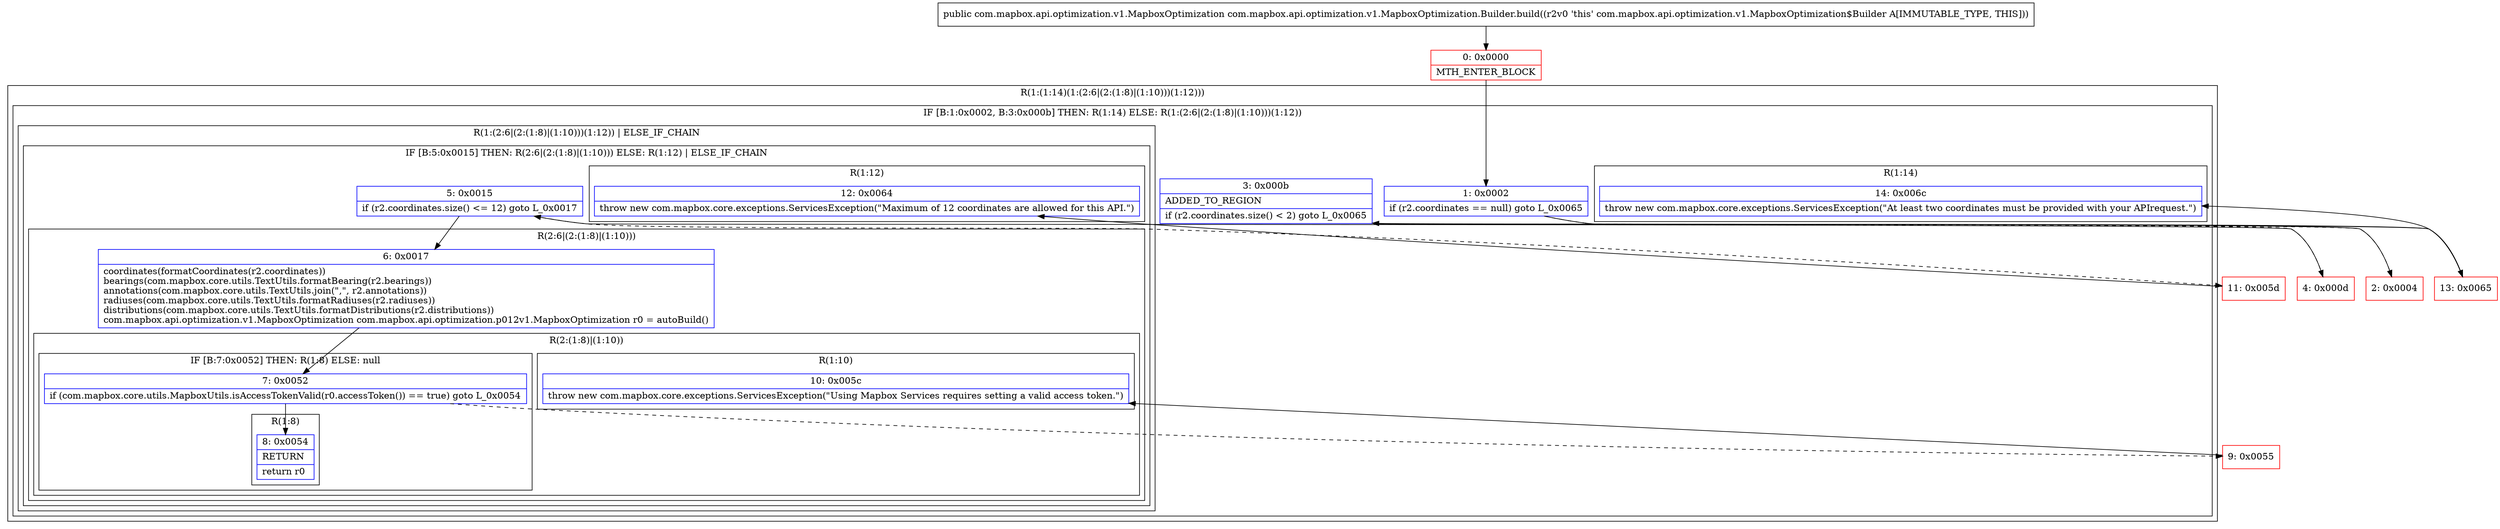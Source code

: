 digraph "CFG forcom.mapbox.api.optimization.v1.MapboxOptimization.Builder.build()Lcom\/mapbox\/api\/optimization\/v1\/MapboxOptimization;" {
subgraph cluster_Region_96384018 {
label = "R(1:(1:14)(1:(2:6|(2:(1:8)|(1:10)))(1:12)))";
node [shape=record,color=blue];
subgraph cluster_IfRegion_705446336 {
label = "IF [B:1:0x0002, B:3:0x000b] THEN: R(1:14) ELSE: R(1:(2:6|(2:(1:8)|(1:10)))(1:12))";
node [shape=record,color=blue];
Node_1 [shape=record,label="{1\:\ 0x0002|if (r2.coordinates == null) goto L_0x0065\l}"];
Node_3 [shape=record,label="{3\:\ 0x000b|ADDED_TO_REGION\l|if (r2.coordinates.size() \< 2) goto L_0x0065\l}"];
subgraph cluster_Region_1467746945 {
label = "R(1:14)";
node [shape=record,color=blue];
Node_14 [shape=record,label="{14\:\ 0x006c|throw new com.mapbox.core.exceptions.ServicesException(\"At least two coordinates must be provided with your APIrequest.\")\l}"];
}
subgraph cluster_Region_755694388 {
label = "R(1:(2:6|(2:(1:8)|(1:10)))(1:12)) | ELSE_IF_CHAIN\l";
node [shape=record,color=blue];
subgraph cluster_IfRegion_1566889123 {
label = "IF [B:5:0x0015] THEN: R(2:6|(2:(1:8)|(1:10))) ELSE: R(1:12) | ELSE_IF_CHAIN\l";
node [shape=record,color=blue];
Node_5 [shape=record,label="{5\:\ 0x0015|if (r2.coordinates.size() \<= 12) goto L_0x0017\l}"];
subgraph cluster_Region_779668431 {
label = "R(2:6|(2:(1:8)|(1:10)))";
node [shape=record,color=blue];
Node_6 [shape=record,label="{6\:\ 0x0017|coordinates(formatCoordinates(r2.coordinates))\lbearings(com.mapbox.core.utils.TextUtils.formatBearing(r2.bearings))\lannotations(com.mapbox.core.utils.TextUtils.join(\",\", r2.annotations))\lradiuses(com.mapbox.core.utils.TextUtils.formatRadiuses(r2.radiuses))\ldistributions(com.mapbox.core.utils.TextUtils.formatDistributions(r2.distributions))\lcom.mapbox.api.optimization.v1.MapboxOptimization com.mapbox.api.optimization.p012v1.MapboxOptimization r0 = autoBuild()\l}"];
subgraph cluster_Region_355372174 {
label = "R(2:(1:8)|(1:10))";
node [shape=record,color=blue];
subgraph cluster_IfRegion_1178575967 {
label = "IF [B:7:0x0052] THEN: R(1:8) ELSE: null";
node [shape=record,color=blue];
Node_7 [shape=record,label="{7\:\ 0x0052|if (com.mapbox.core.utils.MapboxUtils.isAccessTokenValid(r0.accessToken()) == true) goto L_0x0054\l}"];
subgraph cluster_Region_2045789642 {
label = "R(1:8)";
node [shape=record,color=blue];
Node_8 [shape=record,label="{8\:\ 0x0054|RETURN\l|return r0\l}"];
}
}
subgraph cluster_Region_573682856 {
label = "R(1:10)";
node [shape=record,color=blue];
Node_10 [shape=record,label="{10\:\ 0x005c|throw new com.mapbox.core.exceptions.ServicesException(\"Using Mapbox Services requires setting a valid access token.\")\l}"];
}
}
}
subgraph cluster_Region_1477978241 {
label = "R(1:12)";
node [shape=record,color=blue];
Node_12 [shape=record,label="{12\:\ 0x0064|throw new com.mapbox.core.exceptions.ServicesException(\"Maximum of 12 coordinates are allowed for this API.\")\l}"];
}
}
}
}
}
Node_0 [shape=record,color=red,label="{0\:\ 0x0000|MTH_ENTER_BLOCK\l}"];
Node_2 [shape=record,color=red,label="{2\:\ 0x0004}"];
Node_4 [shape=record,color=red,label="{4\:\ 0x000d}"];
Node_9 [shape=record,color=red,label="{9\:\ 0x0055}"];
Node_11 [shape=record,color=red,label="{11\:\ 0x005d}"];
Node_13 [shape=record,color=red,label="{13\:\ 0x0065}"];
MethodNode[shape=record,label="{public com.mapbox.api.optimization.v1.MapboxOptimization com.mapbox.api.optimization.v1.MapboxOptimization.Builder.build((r2v0 'this' com.mapbox.api.optimization.v1.MapboxOptimization$Builder A[IMMUTABLE_TYPE, THIS])) }"];
MethodNode -> Node_0;
Node_1 -> Node_2[style=dashed];
Node_1 -> Node_13;
Node_3 -> Node_4[style=dashed];
Node_3 -> Node_13;
Node_5 -> Node_6;
Node_5 -> Node_11[style=dashed];
Node_6 -> Node_7;
Node_7 -> Node_8;
Node_7 -> Node_9[style=dashed];
Node_0 -> Node_1;
Node_2 -> Node_3;
Node_4 -> Node_5;
Node_9 -> Node_10;
Node_11 -> Node_12;
Node_13 -> Node_14;
}

